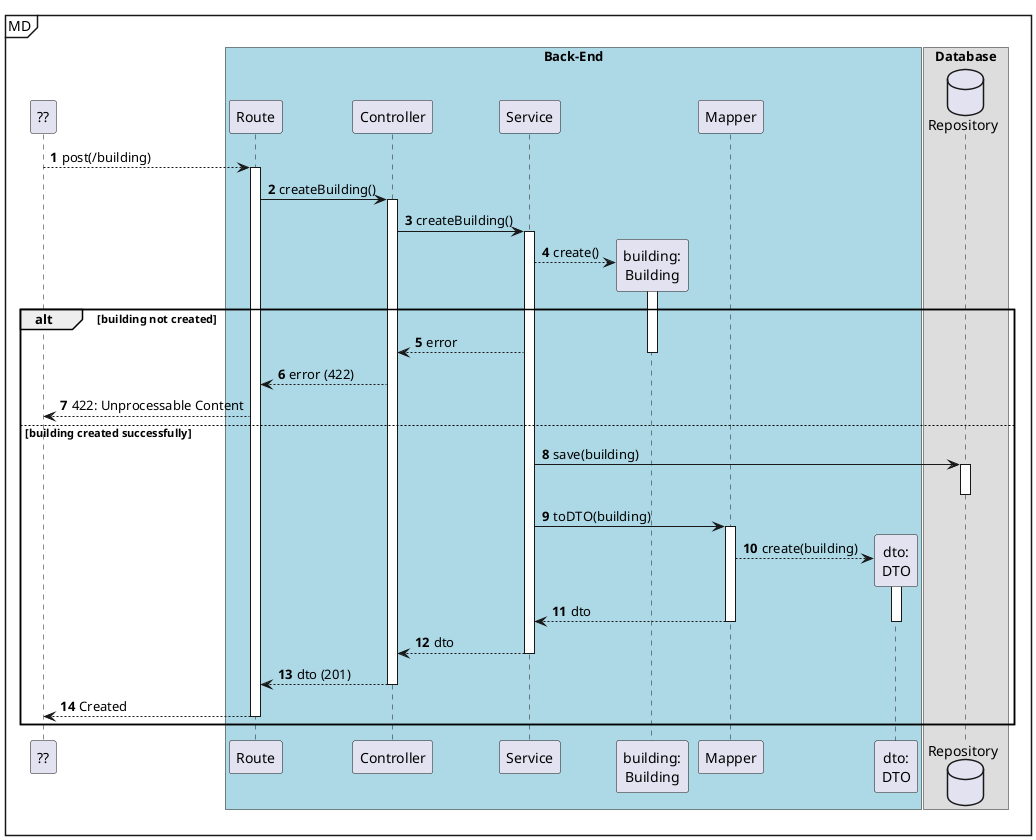 @startuml
autonumber

participant "??" as ui
mainframe MD
box "Back-End" #LightBlue

participant "Route" as r
participant "Controller" as ctrl
participant "Service" as svc

participant "building:\nBuilding" as b
participant "Mapper" as map
participant "dto:\nDTO" as dto
end box
box "Database"
database "Repository" as repo
end box

'activate ui
ui --> r: post(/building)

    activate r
        r -> ctrl : createBuilding()
            activate ctrl
                ctrl -> svc : createBuilding()
                activate svc

                    svc --> b **: create()
                    activate b


                    alt building not created
                        svc --> ctrl : error
                        deactivate b
                        ctrl --> r : error (422)
                        r --> ui : 422: Unprocessable Content
                    else building created successfully
                    svc -> repo : save(building)
                    activate repo
                    deactivate repo

                    svc -> map : toDTO(building)
                    activate map
                        map --> dto **: create(building)
                        activate dto

                        map --> svc : dto
                        deactivate dto
                    deactivate map

                    svc --> ctrl : dto
                deactivate svc

                ctrl --> r : dto (201)
            deactivate ctrl




    r --> ui: Created
deactivate r
    end
'deactivate ui

@enduml
